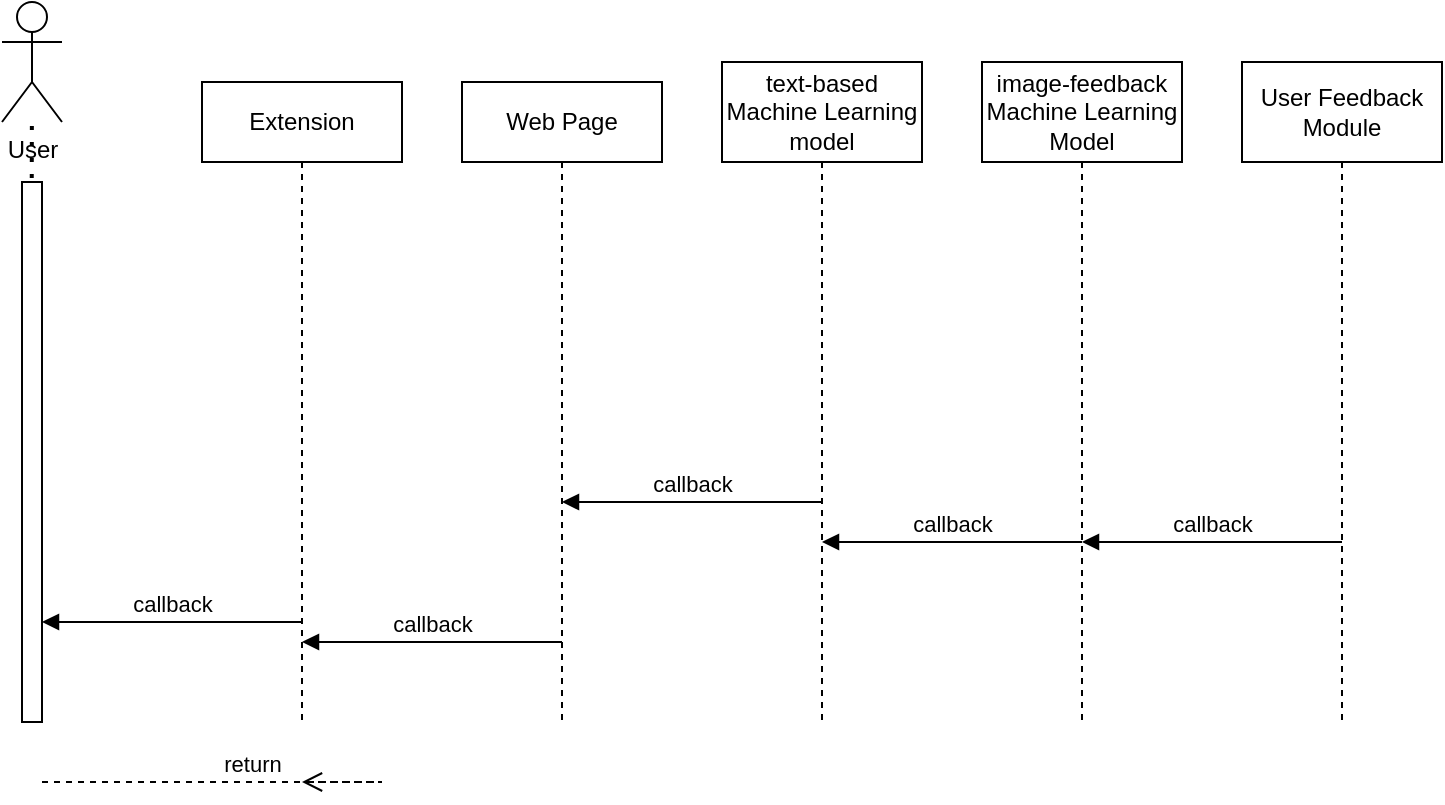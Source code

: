 <mxfile version="22.1.17" type="github">
  <diagram name="Page-1" id="2YBvvXClWsGukQMizWep">
    <mxGraphModel dx="1970" dy="1073" grid="1" gridSize="10" guides="1" tooltips="1" connect="1" arrows="1" fold="1" page="1" pageScale="1" pageWidth="850" pageHeight="1100" math="0" shadow="0">
      <root>
        <mxCell id="0" />
        <mxCell id="1" parent="0" />
        <mxCell id="t2SMl-fJpXFEqkQkuvSD-5" value="" style="endArrow=none;dashed=1;html=1;dashPattern=1 3;strokeWidth=2;rounded=0;" edge="1" parent="1" target="t2SMl-fJpXFEqkQkuvSD-1">
          <mxGeometry width="50" height="50" relative="1" as="geometry">
            <mxPoint x="94.29" y="360" as="sourcePoint" />
            <mxPoint x="94.29" y="100" as="targetPoint" />
          </mxGeometry>
        </mxCell>
        <mxCell id="aM9ryv3xv72pqoxQDRHE-9" value="callback" style="html=1;verticalAlign=bottom;endArrow=block;edgeStyle=elbowEdgeStyle;elbow=vertical;curved=0;rounded=0;" parent="1" edge="1">
          <mxGeometry relative="1" as="geometry">
            <mxPoint x="230" y="310" as="sourcePoint" />
            <Array as="points">
              <mxPoint x="200" y="310" />
            </Array>
            <mxPoint x="100" y="310" as="targetPoint" />
          </mxGeometry>
        </mxCell>
        <mxCell id="aM9ryv3xv72pqoxQDRHE-10" value="return" style="html=1;verticalAlign=bottom;endArrow=open;dashed=1;endSize=8;edgeStyle=elbowEdgeStyle;elbow=vertical;curved=0;rounded=0;" parent="1" edge="1">
          <mxGeometry relative="1" as="geometry">
            <mxPoint x="230" y="390" as="targetPoint" />
            <Array as="points">
              <mxPoint x="270" y="390" />
              <mxPoint x="190" y="400" />
            </Array>
            <mxPoint x="100" y="390.0" as="sourcePoint" />
          </mxGeometry>
        </mxCell>
        <mxCell id="t2SMl-fJpXFEqkQkuvSD-1" value="User" style="shape=umlActor;verticalLabelPosition=bottom;verticalAlign=top;html=1;outlineConnect=0;" vertex="1" parent="1">
          <mxGeometry x="80" width="30" height="60" as="geometry" />
        </mxCell>
        <mxCell id="t2SMl-fJpXFEqkQkuvSD-3" value="Extension" style="shape=umlLifeline;perimeter=lifelinePerimeter;whiteSpace=wrap;html=1;container=0;dropTarget=0;collapsible=0;recursiveResize=0;outlineConnect=0;portConstraint=eastwest;newEdgeStyle={&quot;edgeStyle&quot;:&quot;elbowEdgeStyle&quot;,&quot;elbow&quot;:&quot;vertical&quot;,&quot;curved&quot;:0,&quot;rounded&quot;:0};" vertex="1" parent="1">
          <mxGeometry x="180" y="40" width="100" height="320" as="geometry" />
        </mxCell>
        <mxCell id="t2SMl-fJpXFEqkQkuvSD-4" value="" style="html=1;points=[];perimeter=orthogonalPerimeter;outlineConnect=0;targetShapes=umlLifeline;portConstraint=eastwest;newEdgeStyle={&quot;edgeStyle&quot;:&quot;elbowEdgeStyle&quot;,&quot;elbow&quot;:&quot;vertical&quot;,&quot;curved&quot;:0,&quot;rounded&quot;:0};container=0;" vertex="1" parent="1">
          <mxGeometry x="90" y="90" width="10" height="270" as="geometry" />
        </mxCell>
        <mxCell id="t2SMl-fJpXFEqkQkuvSD-6" value="Web Page" style="shape=umlLifeline;perimeter=lifelinePerimeter;whiteSpace=wrap;html=1;container=0;dropTarget=0;collapsible=0;recursiveResize=0;outlineConnect=0;portConstraint=eastwest;newEdgeStyle={&quot;edgeStyle&quot;:&quot;elbowEdgeStyle&quot;,&quot;elbow&quot;:&quot;vertical&quot;,&quot;curved&quot;:0,&quot;rounded&quot;:0};" vertex="1" parent="1">
          <mxGeometry x="310" y="40" width="100" height="320" as="geometry" />
        </mxCell>
        <mxCell id="t2SMl-fJpXFEqkQkuvSD-8" value="text-based Machine Learning model" style="shape=umlLifeline;perimeter=lifelinePerimeter;whiteSpace=wrap;html=1;container=0;dropTarget=0;collapsible=0;recursiveResize=0;outlineConnect=0;portConstraint=eastwest;newEdgeStyle={&quot;edgeStyle&quot;:&quot;elbowEdgeStyle&quot;,&quot;elbow&quot;:&quot;vertical&quot;,&quot;curved&quot;:0,&quot;rounded&quot;:0};size=50;" vertex="1" parent="1">
          <mxGeometry x="440" y="30" width="100" height="330" as="geometry" />
        </mxCell>
        <mxCell id="t2SMl-fJpXFEqkQkuvSD-9" value="image-feedback Machine Learning Model" style="shape=umlLifeline;perimeter=lifelinePerimeter;whiteSpace=wrap;html=1;container=0;dropTarget=0;collapsible=0;recursiveResize=0;outlineConnect=0;portConstraint=eastwest;newEdgeStyle={&quot;edgeStyle&quot;:&quot;elbowEdgeStyle&quot;,&quot;elbow&quot;:&quot;vertical&quot;,&quot;curved&quot;:0,&quot;rounded&quot;:0};size=50;" vertex="1" parent="1">
          <mxGeometry x="570" y="30" width="100" height="330" as="geometry" />
        </mxCell>
        <mxCell id="t2SMl-fJpXFEqkQkuvSD-10" value="User Feedback Module" style="shape=umlLifeline;perimeter=lifelinePerimeter;whiteSpace=wrap;html=1;container=0;dropTarget=0;collapsible=0;recursiveResize=0;outlineConnect=0;portConstraint=eastwest;newEdgeStyle={&quot;edgeStyle&quot;:&quot;elbowEdgeStyle&quot;,&quot;elbow&quot;:&quot;vertical&quot;,&quot;curved&quot;:0,&quot;rounded&quot;:0};size=50;" vertex="1" parent="1">
          <mxGeometry x="700" y="30" width="100" height="330" as="geometry" />
        </mxCell>
        <mxCell id="t2SMl-fJpXFEqkQkuvSD-11" value="callback" style="html=1;verticalAlign=bottom;endArrow=block;edgeStyle=elbowEdgeStyle;elbow=vertical;curved=0;rounded=0;" edge="1" parent="1">
          <mxGeometry relative="1" as="geometry">
            <mxPoint x="360" y="320" as="sourcePoint" />
            <Array as="points">
              <mxPoint x="330" y="320" />
            </Array>
            <mxPoint x="230" y="320" as="targetPoint" />
          </mxGeometry>
        </mxCell>
        <mxCell id="t2SMl-fJpXFEqkQkuvSD-12" value="callback" style="html=1;verticalAlign=bottom;endArrow=block;edgeStyle=elbowEdgeStyle;elbow=vertical;curved=0;rounded=0;" edge="1" parent="1">
          <mxGeometry relative="1" as="geometry">
            <mxPoint x="490" y="250" as="sourcePoint" />
            <Array as="points">
              <mxPoint x="460" y="250" />
            </Array>
            <mxPoint x="360" y="250" as="targetPoint" />
          </mxGeometry>
        </mxCell>
        <mxCell id="t2SMl-fJpXFEqkQkuvSD-13" value="callback" style="html=1;verticalAlign=bottom;endArrow=block;edgeStyle=elbowEdgeStyle;elbow=vertical;curved=0;rounded=0;" edge="1" parent="1">
          <mxGeometry relative="1" as="geometry">
            <mxPoint x="620" y="270" as="sourcePoint" />
            <Array as="points">
              <mxPoint x="590" y="270" />
            </Array>
            <mxPoint x="490" y="270" as="targetPoint" />
          </mxGeometry>
        </mxCell>
        <mxCell id="t2SMl-fJpXFEqkQkuvSD-14" value="callback" style="html=1;verticalAlign=bottom;endArrow=block;edgeStyle=elbowEdgeStyle;elbow=vertical;curved=0;rounded=0;" edge="1" parent="1">
          <mxGeometry relative="1" as="geometry">
            <mxPoint x="750" y="270" as="sourcePoint" />
            <Array as="points">
              <mxPoint x="720" y="270" />
            </Array>
            <mxPoint x="620" y="270" as="targetPoint" />
          </mxGeometry>
        </mxCell>
      </root>
    </mxGraphModel>
  </diagram>
</mxfile>
